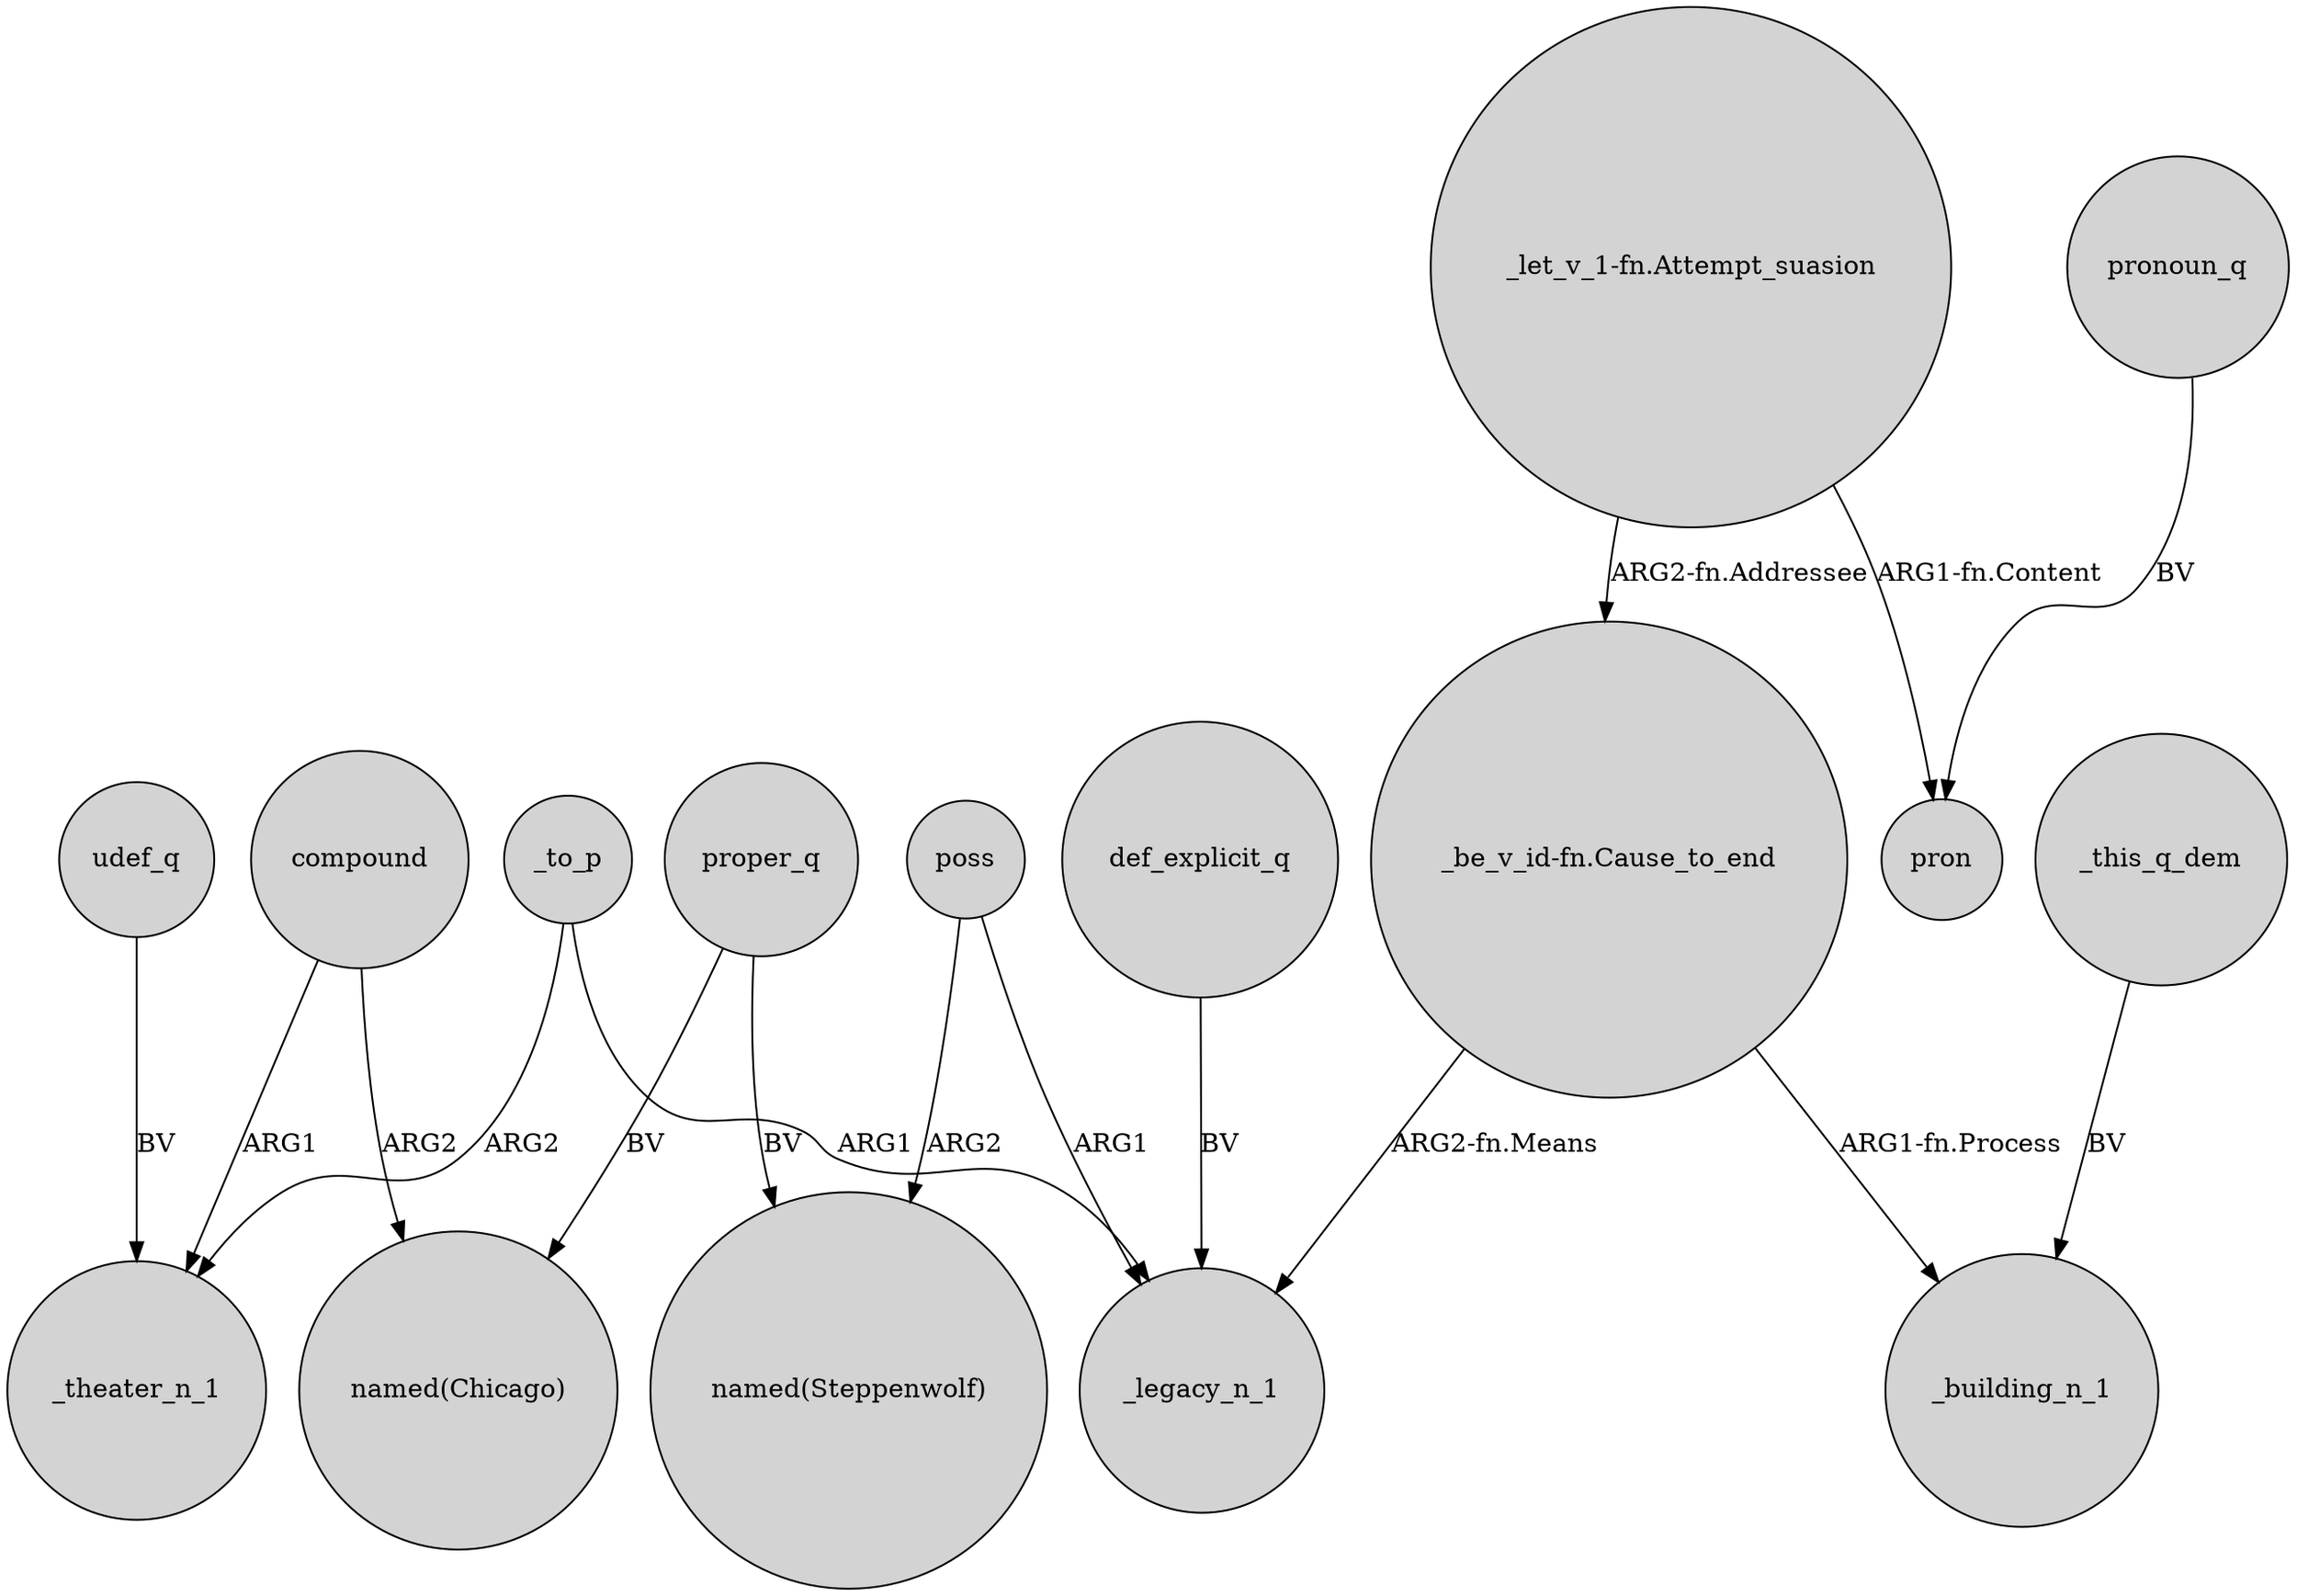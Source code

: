 digraph {
	node [shape=circle style=filled]
	compound -> _theater_n_1 [label=ARG1]
	proper_q -> "named(Steppenwolf)" [label=BV]
	udef_q -> _theater_n_1 [label=BV]
	compound -> "named(Chicago)" [label=ARG2]
	proper_q -> "named(Chicago)" [label=BV]
	poss -> _legacy_n_1 [label=ARG1]
	"_be_v_id-fn.Cause_to_end" -> _legacy_n_1 [label="ARG2-fn.Means"]
	"_let_v_1-fn.Attempt_suasion" -> pron [label="ARG1-fn.Content"]
	_to_p -> _legacy_n_1 [label=ARG1]
	def_explicit_q -> _legacy_n_1 [label=BV]
	pronoun_q -> pron [label=BV]
	_this_q_dem -> _building_n_1 [label=BV]
	_to_p -> _theater_n_1 [label=ARG2]
	poss -> "named(Steppenwolf)" [label=ARG2]
	"_let_v_1-fn.Attempt_suasion" -> "_be_v_id-fn.Cause_to_end" [label="ARG2-fn.Addressee"]
	"_be_v_id-fn.Cause_to_end" -> _building_n_1 [label="ARG1-fn.Process"]
}
